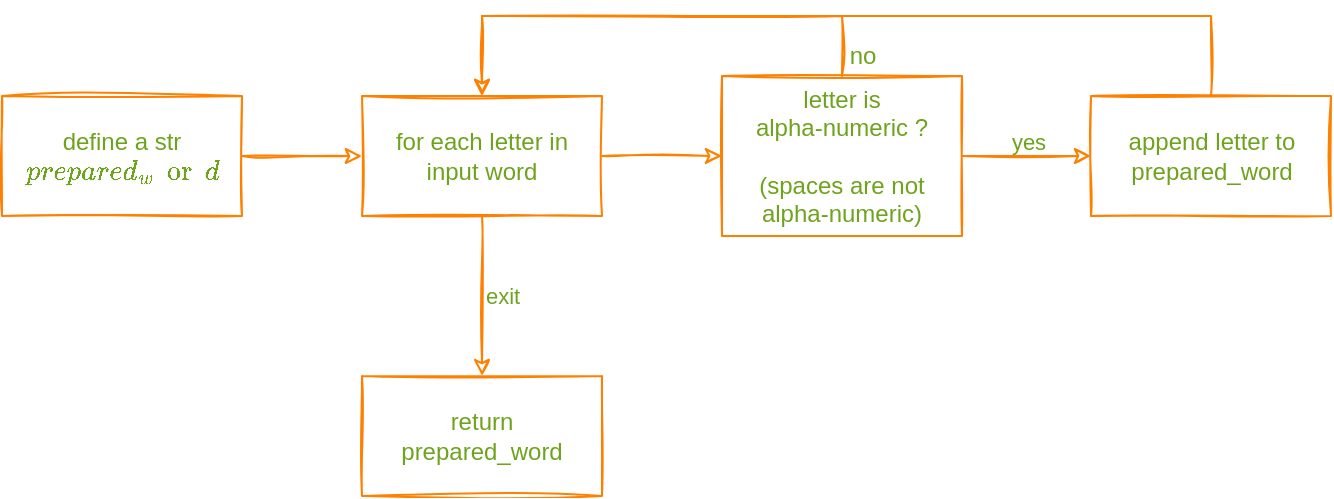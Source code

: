 <mxfile>
    <diagram id="M3h1bQyJXFAb9gHgtY1F" name="Page-1">
        <mxGraphModel dx="734" dy="437" grid="1" gridSize="10" guides="1" tooltips="1" connect="1" arrows="1" fold="1" page="1" pageScale="1" pageWidth="1169" pageHeight="827" math="0" shadow="0">
            <root>
                <mxCell id="0"/>
                <mxCell id="1" parent="0"/>
                <mxCell id="6" value="" style="edgeStyle=orthogonalEdgeStyle;rounded=0;orthogonalLoop=1;jettySize=auto;html=1;strokeColor=#FF8000;sketch=1;labelBackgroundColor=none;fontColor=#6EA31D;fillOpacity=0;" edge="1" parent="1" source="2" target="3">
                    <mxGeometry relative="1" as="geometry"/>
                </mxCell>
                <mxCell id="2" value="define a str `prepared_word`" style="whiteSpace=wrap;html=1;strokeColor=#FF8000;sketch=1;labelBackgroundColor=none;fontColor=#6EA31D;fillOpacity=0;" vertex="1" parent="1">
                    <mxGeometry x="40" y="80" width="120" height="60" as="geometry"/>
                </mxCell>
                <mxCell id="7" value="" style="edgeStyle=orthogonalEdgeStyle;rounded=0;orthogonalLoop=1;jettySize=auto;html=1;strokeColor=#FF8000;sketch=1;labelBackgroundColor=none;fontColor=#6EA31D;fillOpacity=0;" edge="1" parent="1" source="3" target="4">
                    <mxGeometry relative="1" as="geometry"/>
                </mxCell>
                <mxCell id="13" value="exit" style="edgeStyle=orthogonalEdgeStyle;rounded=0;orthogonalLoop=1;jettySize=auto;html=1;align=left;strokeColor=#FF8000;sketch=1;labelBackgroundColor=none;fontColor=#6EA31D;fillOpacity=0;" edge="1" parent="1" source="3" target="12">
                    <mxGeometry relative="1" as="geometry"/>
                </mxCell>
                <mxCell id="3" value="for each letter in&lt;br&gt;input word" style="whiteSpace=wrap;html=1;strokeColor=#FF8000;sketch=1;labelBackgroundColor=none;fontColor=#6EA31D;fillOpacity=0;" vertex="1" parent="1">
                    <mxGeometry x="220" y="80" width="120" height="60" as="geometry"/>
                </mxCell>
                <mxCell id="8" value="yes&lt;br&gt;&amp;nbsp; &amp;nbsp;" style="edgeStyle=orthogonalEdgeStyle;rounded=0;orthogonalLoop=1;jettySize=auto;html=1;strokeColor=#FF8000;sketch=1;labelBackgroundColor=none;fontColor=#6EA31D;fillOpacity=0;" edge="1" parent="1" source="4" target="5">
                    <mxGeometry relative="1" as="geometry"/>
                </mxCell>
                <mxCell id="9" style="edgeStyle=orthogonalEdgeStyle;rounded=0;orthogonalLoop=1;jettySize=auto;html=1;entryX=0.5;entryY=0;entryDx=0;entryDy=0;exitX=0.5;exitY=0;exitDx=0;exitDy=0;strokeColor=#FF8000;sketch=1;labelBackgroundColor=none;fontColor=#6EA31D;fillOpacity=0;" edge="1" parent="1" source="4" target="3">
                    <mxGeometry relative="1" as="geometry">
                        <Array as="points">
                            <mxPoint x="460" y="40"/>
                            <mxPoint x="280" y="40"/>
                        </Array>
                    </mxGeometry>
                </mxCell>
                <mxCell id="4" value="letter is&lt;br&gt;alpha-numeric ?&lt;br&gt;&lt;br&gt;(spaces are not alpha-numeric)" style="whiteSpace=wrap;html=1;strokeColor=#FF8000;sketch=1;labelBackgroundColor=none;fontColor=#6EA31D;fillOpacity=0;" vertex="1" parent="1">
                    <mxGeometry x="400" y="70" width="120" height="80" as="geometry"/>
                </mxCell>
                <mxCell id="10" style="edgeStyle=orthogonalEdgeStyle;rounded=0;orthogonalLoop=1;jettySize=auto;html=1;exitX=0.5;exitY=0;exitDx=0;exitDy=0;entryX=0.5;entryY=0;entryDx=0;entryDy=0;strokeColor=#FF8000;sketch=1;labelBackgroundColor=none;fontColor=#6EA31D;fillOpacity=0;" edge="1" parent="1" source="5" target="3">
                    <mxGeometry relative="1" as="geometry">
                        <mxPoint x="280" y="140" as="targetPoint"/>
                        <Array as="points">
                            <mxPoint x="645" y="40"/>
                            <mxPoint x="280" y="40"/>
                        </Array>
                    </mxGeometry>
                </mxCell>
                <mxCell id="5" value="append letter to&lt;br&gt;prepared_word" style="whiteSpace=wrap;html=1;strokeColor=#FF8000;sketch=1;labelBackgroundColor=none;fontColor=#6EA31D;fillOpacity=0;" vertex="1" parent="1">
                    <mxGeometry x="584.5" y="80" width="120" height="60" as="geometry"/>
                </mxCell>
                <mxCell id="11" value="no" style="text;html=1;align=center;verticalAlign=middle;resizable=0;points=[];autosize=1;sketch=1;labelBackgroundColor=none;fontColor=#6EA31D;fillOpacity=0;" vertex="1" parent="1">
                    <mxGeometry x="455" y="50" width="30" height="20" as="geometry"/>
                </mxCell>
                <mxCell id="12" value="return&lt;br&gt;prepared_word" style="whiteSpace=wrap;html=1;strokeColor=#FF8000;sketch=1;labelBackgroundColor=none;fontColor=#6EA31D;fillOpacity=0;" vertex="1" parent="1">
                    <mxGeometry x="220" y="220" width="120" height="60" as="geometry"/>
                </mxCell>
            </root>
        </mxGraphModel>
    </diagram>
</mxfile>